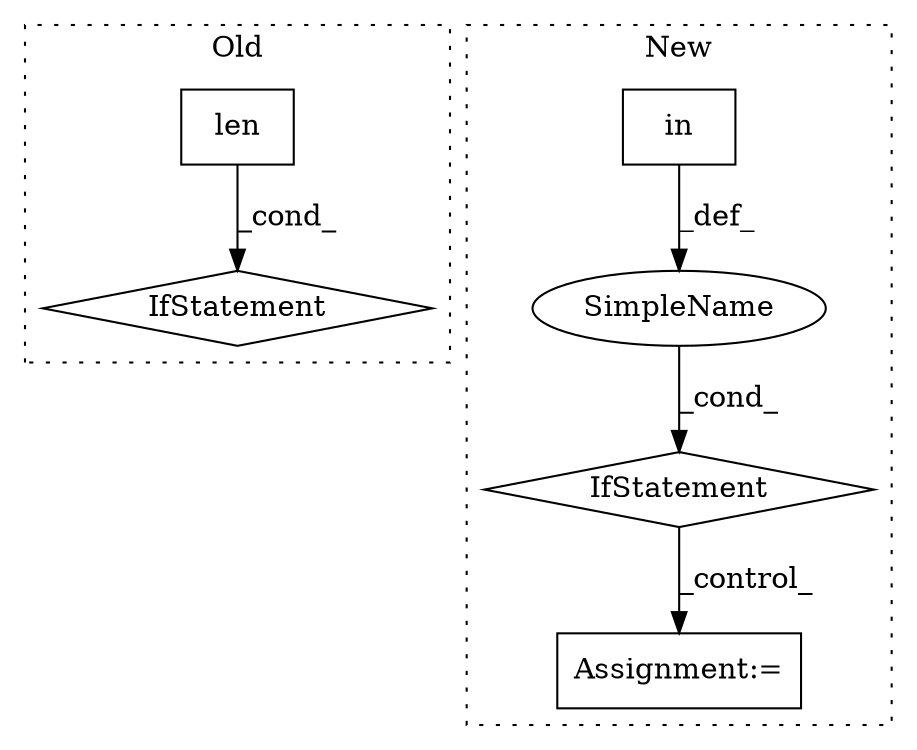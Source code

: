 digraph G {
subgraph cluster0 {
1 [label="len" a="32" s="3533,3543" l="4,1" shape="box"];
6 [label="IfStatement" a="25" s="3623,3650" l="4,2" shape="diamond"];
label = "Old";
style="dotted";
}
subgraph cluster1 {
2 [label="in" a="105" s="3464" l="11" shape="box"];
3 [label="IfStatement" a="25" s="3454,3475" l="10,2" shape="diamond"];
4 [label="Assignment:=" a="7" s="3543" l="1" shape="box"];
5 [label="SimpleName" a="42" s="" l="" shape="ellipse"];
label = "New";
style="dotted";
}
1 -> 6 [label="_cond_"];
2 -> 5 [label="_def_"];
3 -> 4 [label="_control_"];
5 -> 3 [label="_cond_"];
}